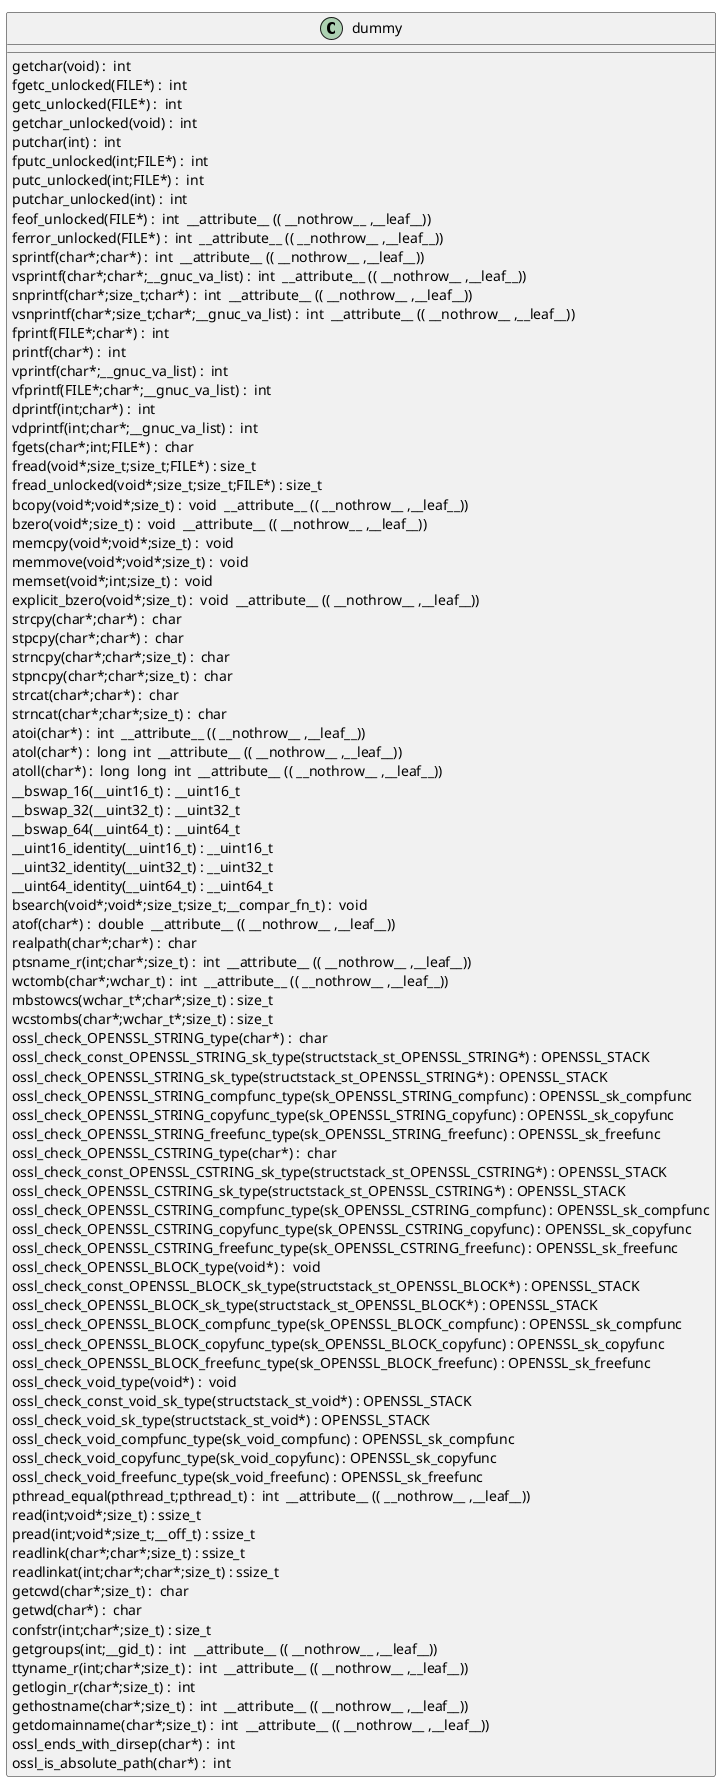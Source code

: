 @startuml
!pragma layout smetana
class dummy {
getchar(void) :  int  [[[./../.././qc/apps/cms.c.html#742]]]
fgetc_unlocked(FILE*) :  int  [[[./../.././qc/apps/cms.c.html#751]]]
getc_unlocked(FILE*) :  int  [[[./../.././qc/apps/cms.c.html#761]]]
getchar_unlocked(void) :  int  [[[./../.././qc/apps/cms.c.html#768]]]
putchar(int) :  int  [[[./../.././qc/apps/cms.c.html#777]]]
fputc_unlocked(int;FILE*) :  int  [[[./../.././qc/apps/cms.c.html#786]]]
putc_unlocked(int;FILE*) :  int  [[[./../.././qc/apps/cms.c.html#796]]]
putchar_unlocked(int) :  int  [[[./../.././qc/apps/cms.c.html#803]]]
feof_unlocked(FILE*) :  int  __attribute__ (( __nothrow__ ,__leaf__)) [[[./../.././qc/apps/cms.c.html#809]]]
ferror_unlocked(FILE*) :  int  __attribute__ (( __nothrow__ ,__leaf__)) [[[./../.././qc/apps/cms.c.html#816]]]
sprintf(char*;char*) :  int  __attribute__ (( __nothrow__ ,__leaf__)) [[[./../.././qc/apps/cms.c.html#835]]]
vsprintf(char*;char*;__gnuc_va_list) :  int  __attribute__ (( __nothrow__ ,__leaf__)) [[[./../.././qc/apps/cms.c.html#848]]]
snprintf(char*;size_t;char*) :  int  __attribute__ (( __nothrow__ ,__leaf__)) [[[./../.././qc/apps/cms.c.html#867]]]
vsnprintf(char*;size_t;char*;__gnuc_va_list) :  int  __attribute__ (( __nothrow__ ,__leaf__)) [[[./../.././qc/apps/cms.c.html#881]]]
fprintf(FILE*;char*) :  int  [[[./../.././qc/apps/cms.c.html#902]]]
printf(char*) :  int  [[[./../.././qc/apps/cms.c.html#909]]]
vprintf(char*;__gnuc_va_list) :  int  [[[./../.././qc/apps/cms.c.html#921]]]
vfprintf(FILE*;char*;__gnuc_va_list) :  int  [[[./../.././qc/apps/cms.c.html#931]]]
dprintf(int;char*) :  int  [[[./../.././qc/apps/cms.c.html#946]]]
vdprintf(int;char*;__gnuc_va_list) :  int  [[[./../.././qc/apps/cms.c.html#957]]]
fgets(char*;int;FILE*) :  char  [[[./../.././qc/apps/cms.c.html#976]]]
fread(void*;size_t;size_t;FILE*) : size_t [[[./../.././qc/apps/cms.c.html#1002]]]
fread_unlocked(void*;size_t;size_t;FILE*) : size_t [[[./../.././qc/apps/cms.c.html#1029]]]
bcopy(void*;void*;size_t) :  void  __attribute__ (( __nothrow__ ,__leaf__)) [[[./../.././qc/apps/cms.c.html#1332]]]
bzero(void*;size_t) :  void  __attribute__ (( __nothrow__ ,__leaf__)) [[[./../.././qc/apps/cms.c.html#1339]]]
memcpy(void*;void*;size_t) :  void  [[[./../.././qc/apps/cms.c.html#1380]]]
memmove(void*;void*;size_t) :  void  [[[./../.././qc/apps/cms.c.html#1388]]]
memset(void*;int;size_t) :  void  [[[./../.././qc/apps/cms.c.html#1395]]]
explicit_bzero(void*;size_t) :  void  __attribute__ (( __nothrow__ ,__leaf__)) [[[./../.././qc/apps/cms.c.html#1408]]]
strcpy(char*;char*) :  char  [[[./../.././qc/apps/cms.c.html#1415]]]
stpcpy(char*;char*) :  char  [[[./../.././qc/apps/cms.c.html#1422]]]
strncpy(char*;char*;size_t) :  char  [[[./../.././qc/apps/cms.c.html#1430]]]
stpncpy(char*;char*;size_t) :  char  [[[./../.././qc/apps/cms.c.html#1440]]]
strcat(char*;char*) :  char  [[[./../.././qc/apps/cms.c.html#1447]]]
strncat(char*;char*;size_t) :  char  [[[./../.././qc/apps/cms.c.html#1454]]]
atoi(char*) :  int  __attribute__ (( __nothrow__ ,__leaf__)) [[[./../.././qc/apps/cms.c.html#1788]]]
atol(char*) :  long  int  __attribute__ (( __nothrow__ ,__leaf__)) [[[./../.././qc/apps/cms.c.html#1793]]]
atoll(char*) :  long  long  int  __attribute__ (( __nothrow__ ,__leaf__)) [[[./../.././qc/apps/cms.c.html#1800]]]
__bswap_16(__uint16_t) : __uint16_t [[[./../.././qc/apps/cms.c.html#1947]]]
__bswap_32(__uint32_t) : __uint32_t [[[./../.././qc/apps/cms.c.html#1962]]]
__bswap_64(__uint64_t) : __uint64_t [[[./../.././qc/apps/cms.c.html#1972]]]
__uint16_identity(__uint16_t) : __uint16_t [[[./../.././qc/apps/cms.c.html#1984]]]
__uint32_identity(__uint32_t) : __uint32_t [[[./../.././qc/apps/cms.c.html#1990]]]
__uint64_identity(__uint64_t) : __uint64_t [[[./../.././qc/apps/cms.c.html#1996]]]
bsearch(void*;void*;size_t;size_t;__compar_fn_t) :  void  [[[./../.././qc/apps/cms.c.html#2664]]]
atof(char*) :  double  __attribute__ (( __nothrow__ ,__leaf__)) [[[./../.././qc/apps/cms.c.html#21631]]]
realpath(char*;char*) :  char  [[[./../.././qc/apps/cms.c.html#1]]]
ptsname_r(int;char*;size_t) :  int  __attribute__ (( __nothrow__ ,__leaf__)) [[[./../.././qc/apps/cms.c.html#1]]]
wctomb(char*;wchar_t) :  int  __attribute__ (( __nothrow__ ,__leaf__)) [[[./../.././qc/apps/cms.c.html#1]]]
mbstowcs(wchar_t*;char*;size_t) : size_t [[[./../.././qc/apps/cms.c.html#1]]]
wcstombs(char*;wchar_t*;size_t) : size_t [[[./../.././qc/apps/cms.c.html#1]]]
ossl_check_OPENSSL_STRING_type(char*) :  char  [[[./../.././qc/apps/cms.c.html#1]]]
ossl_check_const_OPENSSL_STRING_sk_type(structstack_st_OPENSSL_STRING*) : OPENSSL_STACK [[[./../.././qc/apps/cms.c.html#1]]]
ossl_check_OPENSSL_STRING_sk_type(structstack_st_OPENSSL_STRING*) : OPENSSL_STACK [[[./../.././qc/apps/cms.c.html#1]]]
ossl_check_OPENSSL_STRING_compfunc_type(sk_OPENSSL_STRING_compfunc) : OPENSSL_sk_compfunc [[[./../.././qc/apps/cms.c.html#1]]]
ossl_check_OPENSSL_STRING_copyfunc_type(sk_OPENSSL_STRING_copyfunc) : OPENSSL_sk_copyfunc [[[./../.././qc/apps/cms.c.html#1]]]
ossl_check_OPENSSL_STRING_freefunc_type(sk_OPENSSL_STRING_freefunc) : OPENSSL_sk_freefunc [[[./../.././qc/apps/cms.c.html#1]]]
ossl_check_OPENSSL_CSTRING_type(char*) :  char  [[[./../.././qc/apps/cms.c.html#1]]]
ossl_check_const_OPENSSL_CSTRING_sk_type(structstack_st_OPENSSL_CSTRING*) : OPENSSL_STACK [[[./../.././qc/apps/cms.c.html#1]]]
ossl_check_OPENSSL_CSTRING_sk_type(structstack_st_OPENSSL_CSTRING*) : OPENSSL_STACK [[[./../.././qc/apps/cms.c.html#1]]]
ossl_check_OPENSSL_CSTRING_compfunc_type(sk_OPENSSL_CSTRING_compfunc) : OPENSSL_sk_compfunc [[[./../.././qc/apps/cms.c.html#1]]]
ossl_check_OPENSSL_CSTRING_copyfunc_type(sk_OPENSSL_CSTRING_copyfunc) : OPENSSL_sk_copyfunc [[[./../.././qc/apps/cms.c.html#1]]]
ossl_check_OPENSSL_CSTRING_freefunc_type(sk_OPENSSL_CSTRING_freefunc) : OPENSSL_sk_freefunc [[[./../.././qc/apps/cms.c.html#1]]]
ossl_check_OPENSSL_BLOCK_type(void*) :  void  [[[./../.././qc/apps/cms.c.html#1]]]
ossl_check_const_OPENSSL_BLOCK_sk_type(structstack_st_OPENSSL_BLOCK*) : OPENSSL_STACK [[[./../.././qc/apps/cms.c.html#1]]]
ossl_check_OPENSSL_BLOCK_sk_type(structstack_st_OPENSSL_BLOCK*) : OPENSSL_STACK [[[./../.././qc/apps/cms.c.html#1]]]
ossl_check_OPENSSL_BLOCK_compfunc_type(sk_OPENSSL_BLOCK_compfunc) : OPENSSL_sk_compfunc [[[./../.././qc/apps/cms.c.html#1]]]
ossl_check_OPENSSL_BLOCK_copyfunc_type(sk_OPENSSL_BLOCK_copyfunc) : OPENSSL_sk_copyfunc [[[./../.././qc/apps/cms.c.html#1]]]
ossl_check_OPENSSL_BLOCK_freefunc_type(sk_OPENSSL_BLOCK_freefunc) : OPENSSL_sk_freefunc [[[./../.././qc/apps/cms.c.html#1]]]
ossl_check_void_type(void*) :  void  [[[./../.././qc/apps/cms.c.html#1]]]
ossl_check_const_void_sk_type(structstack_st_void*) : OPENSSL_STACK [[[./../.././qc/apps/cms.c.html#1]]]
ossl_check_void_sk_type(structstack_st_void*) : OPENSSL_STACK [[[./../.././qc/apps/cms.c.html#1]]]
ossl_check_void_compfunc_type(sk_void_compfunc) : OPENSSL_sk_compfunc [[[./../.././qc/apps/cms.c.html#1]]]
ossl_check_void_copyfunc_type(sk_void_copyfunc) : OPENSSL_sk_copyfunc [[[./../.././qc/apps/cms.c.html#1]]]
ossl_check_void_freefunc_type(sk_void_freefunc) : OPENSSL_sk_freefunc [[[./../.././qc/apps/cms.c.html#1]]]
pthread_equal(pthread_t;pthread_t) :  int  __attribute__ (( __nothrow__ ,__leaf__)) [[[./../.././qc/apps/cms.c.html#1]]]
read(int;void*;size_t) : ssize_t [[[./../.././qc/apps/cms.c.html#1]]]
pread(int;void*;size_t;__off_t) : ssize_t [[[./../.././qc/apps/cms.c.html#1]]]
readlink(char*;char*;size_t) : ssize_t [[[./../.././qc/apps/cms.c.html#1]]]
readlinkat(int;char*;char*;size_t) : ssize_t [[[./../.././qc/apps/cms.c.html#1]]]
getcwd(char*;size_t) :  char  [[[./../.././qc/apps/cms.c.html#1]]]
getwd(char*) :  char  [[[./../.././qc/apps/cms.c.html#1]]]
confstr(int;char*;size_t) : size_t [[[./../.././qc/apps/cms.c.html#1]]]
getgroups(int;__gid_t) :  int  __attribute__ (( __nothrow__ ,__leaf__)) [[[./../.././qc/apps/cms.c.html#1]]]
ttyname_r(int;char*;size_t) :  int  __attribute__ (( __nothrow__ ,__leaf__)) [[[./../.././qc/apps/cms.c.html#1]]]
getlogin_r(char*;size_t) :  int  [[[./../.././qc/apps/cms.c.html#1]]]
gethostname(char*;size_t) :  int  __attribute__ (( __nothrow__ ,__leaf__)) [[[./../.././qc/apps/cms.c.html#1]]]
getdomainname(char*;size_t) :  int  __attribute__ (( __nothrow__ ,__leaf__)) [[[./../.././qc/apps/cms.c.html#1]]]
ossl_ends_with_dirsep(char*) :  int  [[[./../.././qc/apps/cms.c.html#1]]]
ossl_is_absolute_path(char*) :  int  [[[./../.././qc/apps/cms.c.html#1]]]
} 
@enduml
